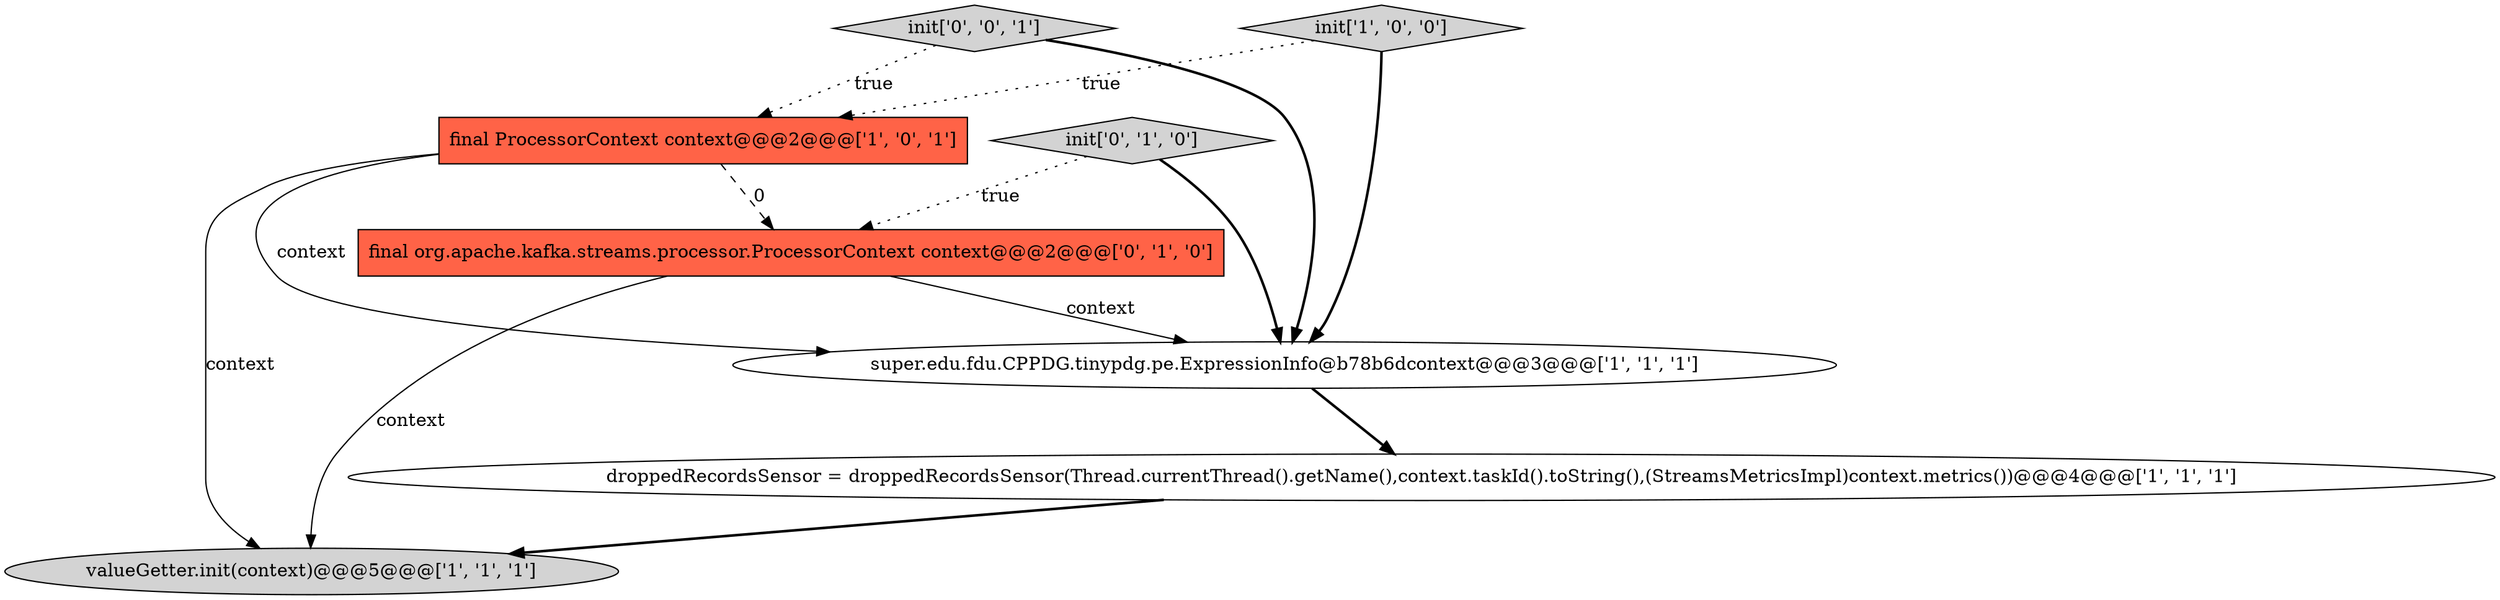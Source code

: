 digraph {
2 [style = filled, label = "final ProcessorContext context@@@2@@@['1', '0', '1']", fillcolor = tomato, shape = box image = "AAA0AAABBB1BBB"];
5 [style = filled, label = "final org.apache.kafka.streams.processor.ProcessorContext context@@@2@@@['0', '1', '0']", fillcolor = tomato, shape = box image = "AAA1AAABBB2BBB"];
7 [style = filled, label = "init['0', '0', '1']", fillcolor = lightgray, shape = diamond image = "AAA0AAABBB3BBB"];
3 [style = filled, label = "init['1', '0', '0']", fillcolor = lightgray, shape = diamond image = "AAA0AAABBB1BBB"];
1 [style = filled, label = "valueGetter.init(context)@@@5@@@['1', '1', '1']", fillcolor = lightgray, shape = ellipse image = "AAA0AAABBB1BBB"];
0 [style = filled, label = "droppedRecordsSensor = droppedRecordsSensor(Thread.currentThread().getName(),context.taskId().toString(),(StreamsMetricsImpl)context.metrics())@@@4@@@['1', '1', '1']", fillcolor = white, shape = ellipse image = "AAA0AAABBB1BBB"];
6 [style = filled, label = "init['0', '1', '0']", fillcolor = lightgray, shape = diamond image = "AAA0AAABBB2BBB"];
4 [style = filled, label = "super.edu.fdu.CPPDG.tinypdg.pe.ExpressionInfo@b78b6dcontext@@@3@@@['1', '1', '1']", fillcolor = white, shape = ellipse image = "AAA0AAABBB1BBB"];
2->1 [style = solid, label="context"];
5->1 [style = solid, label="context"];
6->4 [style = bold, label=""];
7->2 [style = dotted, label="true"];
6->5 [style = dotted, label="true"];
2->5 [style = dashed, label="0"];
5->4 [style = solid, label="context"];
7->4 [style = bold, label=""];
2->4 [style = solid, label="context"];
3->4 [style = bold, label=""];
0->1 [style = bold, label=""];
3->2 [style = dotted, label="true"];
4->0 [style = bold, label=""];
}
